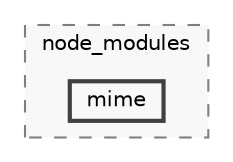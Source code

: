 digraph "backend/node_modules/mime"
{
 // LATEX_PDF_SIZE
  bgcolor="transparent";
  edge [fontname=Helvetica,fontsize=10,labelfontname=Helvetica,labelfontsize=10];
  node [fontname=Helvetica,fontsize=10,shape=box,height=0.2,width=0.4];
  compound=true
  subgraph clusterdir_86dbea9de526ba50b112ba867d8b4b1f {
    graph [ bgcolor="#f8f8f8", pencolor="grey50", label="node_modules", fontname=Helvetica,fontsize=10 style="filled,dashed", URL="dir_86dbea9de526ba50b112ba867d8b4b1f.html",tooltip=""]
  dir_14826c3ac3e0937084546f006f7cfba1 [label="mime", fillcolor="#f8f8f8", color="grey25", style="filled,bold", URL="dir_14826c3ac3e0937084546f006f7cfba1.html",tooltip=""];
  }
}
